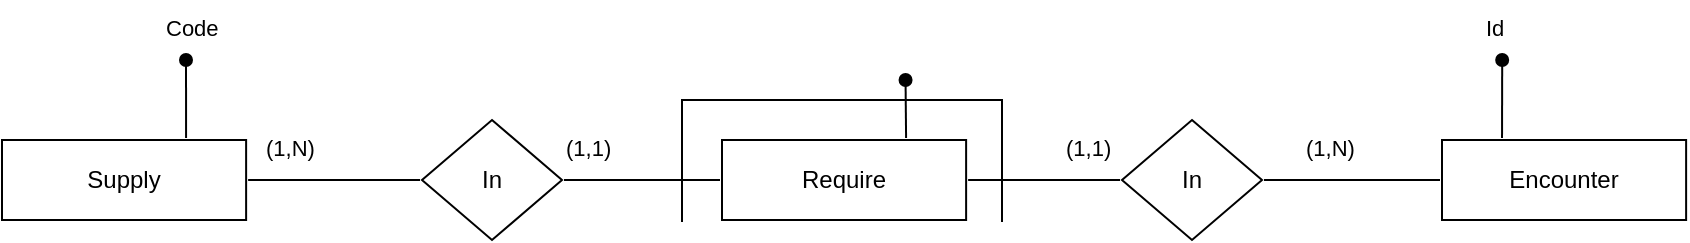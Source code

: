 <mxfile version="27.0.6">
  <diagram name="Pagina-1" id="jnfE3Ft50_rfr89Omhcl">
    <mxGraphModel dx="946" dy="644" grid="1" gridSize="10" guides="1" tooltips="1" connect="1" arrows="1" fold="1" page="1" pageScale="1" pageWidth="827" pageHeight="1169" math="0" shadow="0">
      <root>
        <mxCell id="0" />
        <mxCell id="1" parent="0" />
        <mxCell id="PLDTmC6klRQa-prjhH-m-1" style="edgeStyle=none;rounded=0;orthogonalLoop=1;jettySize=auto;html=1;endArrow=none;startFill=0;" edge="1" parent="1">
          <mxGeometry relative="1" as="geometry">
            <mxPoint x="360" y="331" as="targetPoint" />
            <mxPoint x="520" y="331" as="sourcePoint" />
            <Array as="points">
              <mxPoint x="520" y="270" />
              <mxPoint x="440" y="270" />
              <mxPoint x="360" y="270" />
            </Array>
          </mxGeometry>
        </mxCell>
        <mxCell id="PLDTmC6klRQa-prjhH-m-2" style="edgeStyle=none;rounded=0;orthogonalLoop=1;jettySize=auto;html=1;exitX=0.75;exitY=0;exitDx=0;exitDy=0;endArrow=oval;endFill=1;" edge="1" parent="1" source="PLDTmC6klRQa-prjhH-m-3">
          <mxGeometry relative="1" as="geometry">
            <mxPoint x="471.778" y="260" as="targetPoint" />
          </mxGeometry>
        </mxCell>
        <mxCell id="PLDTmC6klRQa-prjhH-m-3" value="Require" style="whiteSpace=wrap;html=1;align=center;perimeterSpacing=1;rounded=0;strokeWidth=1;strokeColor=light-dark(#000000,#000000);fillStyle=solid;gradientColor=none;fillColor=light-dark(#FFFFFF,#FFFFFF);perimeter=rectanglePerimeter;fixDash=0;" vertex="1" parent="1">
          <mxGeometry x="380" y="290" width="122.06" height="40" as="geometry" />
        </mxCell>
        <mxCell id="PLDTmC6klRQa-prjhH-m-4" value="" style="edgeStyle=orthogonalEdgeStyle;rounded=0;orthogonalLoop=1;jettySize=auto;html=1;endArrow=none;startFill=0;" edge="1" parent="1" source="PLDTmC6klRQa-prjhH-m-6" target="PLDTmC6klRQa-prjhH-m-3">
          <mxGeometry relative="1" as="geometry" />
        </mxCell>
        <mxCell id="PLDTmC6klRQa-prjhH-m-5" value="" style="edgeStyle=none;rounded=0;orthogonalLoop=1;jettySize=auto;html=1;endArrow=none;startFill=0;" edge="1" parent="1" source="PLDTmC6klRQa-prjhH-m-6" target="PLDTmC6klRQa-prjhH-m-12">
          <mxGeometry relative="1" as="geometry" />
        </mxCell>
        <mxCell id="PLDTmC6klRQa-prjhH-m-6" value="In" style="shape=rhombus;perimeter=rhombusPerimeter;whiteSpace=wrap;html=1;align=center;fillColor=light-dark(#FFFFFF,#FFFFFF);strokeColor=light-dark(#000000,#000000);fillStyle=solid;fontColor=light-dark(#000000,#000000);perimeterSpacing=1;gradientColor=none;" vertex="1" parent="1">
          <mxGeometry x="580" y="280" width="70" height="60" as="geometry" />
        </mxCell>
        <mxCell id="PLDTmC6klRQa-prjhH-m-7" value="" style="rounded=0;orthogonalLoop=1;jettySize=auto;html=1;endArrow=none;startFill=0;" edge="1" parent="1" source="PLDTmC6klRQa-prjhH-m-8" target="PLDTmC6klRQa-prjhH-m-3">
          <mxGeometry relative="1" as="geometry" />
        </mxCell>
        <mxCell id="PLDTmC6klRQa-prjhH-m-8" value="In" style="shape=rhombus;perimeter=rhombusPerimeter;whiteSpace=wrap;html=1;align=center;fillColor=light-dark(#FFFFFF,#FFFFFF);strokeColor=light-dark(#000000,#000000);fillStyle=solid;fontColor=light-dark(#000000,#000000);perimeterSpacing=1;gradientColor=none;" vertex="1" parent="1">
          <mxGeometry x="230" y="280" width="70" height="60" as="geometry" />
        </mxCell>
        <mxCell id="PLDTmC6klRQa-prjhH-m-9" value="&lt;span style=&quot;color: rgb(0, 0, 0); font-family: Helvetica; font-size: 11px; font-style: normal; font-variant-ligatures: normal; font-variant-caps: normal; font-weight: 400; letter-spacing: normal; orphans: 2; text-align: center; text-indent: 0px; text-transform: none; widows: 2; word-spacing: 0px; -webkit-text-stroke-width: 0px; white-space: nowrap; background-color: rgb(255, 255, 255); text-decoration-thickness: initial; text-decoration-style: initial; text-decoration-color: initial; float: none; display: inline !important;&quot;&gt;(1,1)&lt;/span&gt;" style="text;whiteSpace=wrap;html=1;" vertex="1" parent="1">
          <mxGeometry x="300" y="280" width="30" height="30" as="geometry" />
        </mxCell>
        <mxCell id="PLDTmC6klRQa-prjhH-m-10" value="&lt;span style=&quot;color: rgb(0, 0, 0); font-family: Helvetica; font-size: 11px; font-style: normal; font-variant-ligatures: normal; font-variant-caps: normal; font-weight: 400; letter-spacing: normal; orphans: 2; text-align: center; text-indent: 0px; text-transform: none; widows: 2; word-spacing: 0px; -webkit-text-stroke-width: 0px; white-space: nowrap; background-color: rgb(255, 255, 255); text-decoration-thickness: initial; text-decoration-style: initial; text-decoration-color: initial; float: none; display: inline !important;&quot;&gt;(1,1)&lt;/span&gt;" style="text;whiteSpace=wrap;html=1;" vertex="1" parent="1">
          <mxGeometry x="550" y="280" width="30" height="30" as="geometry" />
        </mxCell>
        <mxCell id="PLDTmC6klRQa-prjhH-m-11" style="edgeStyle=none;rounded=0;orthogonalLoop=1;jettySize=auto;html=1;exitX=0.25;exitY=0;exitDx=0;exitDy=0;endArrow=oval;endFill=1;" edge="1" parent="1" source="PLDTmC6klRQa-prjhH-m-12">
          <mxGeometry relative="1" as="geometry">
            <mxPoint x="770.095" y="250" as="targetPoint" />
          </mxGeometry>
        </mxCell>
        <mxCell id="PLDTmC6klRQa-prjhH-m-12" value="Encounter" style="whiteSpace=wrap;html=1;align=center;perimeterSpacing=1;rounded=0;strokeWidth=1;strokeColor=light-dark(#000000,#000000);fillStyle=solid;gradientColor=none;fillColor=light-dark(#FFFFFF,#FFFFFF);perimeter=rectanglePerimeter;fixDash=0;" vertex="1" parent="1">
          <mxGeometry x="740" y="290" width="122.06" height="40" as="geometry" />
        </mxCell>
        <mxCell id="PLDTmC6klRQa-prjhH-m-13" style="edgeStyle=none;rounded=0;orthogonalLoop=1;jettySize=auto;html=1;exitX=1;exitY=0.5;exitDx=0;exitDy=0;entryX=0;entryY=0.5;entryDx=0;entryDy=0;endArrow=none;endFill=1;startFill=0;" edge="1" parent="1" source="PLDTmC6klRQa-prjhH-m-15" target="PLDTmC6klRQa-prjhH-m-8">
          <mxGeometry relative="1" as="geometry" />
        </mxCell>
        <mxCell id="PLDTmC6klRQa-prjhH-m-14" style="edgeStyle=none;rounded=0;orthogonalLoop=1;jettySize=auto;html=1;exitX=0.75;exitY=0;exitDx=0;exitDy=0;endArrow=oval;endFill=1;" edge="1" parent="1" source="PLDTmC6klRQa-prjhH-m-15">
          <mxGeometry relative="1" as="geometry">
            <mxPoint x="112" y="250" as="targetPoint" />
          </mxGeometry>
        </mxCell>
        <mxCell id="PLDTmC6klRQa-prjhH-m-15" value="&lt;span style=&quot;text-wrap-mode: nowrap;&quot;&gt;Supply&lt;/span&gt;" style="whiteSpace=wrap;html=1;align=center;perimeterSpacing=1;rounded=0;strokeWidth=1;strokeColor=light-dark(#000000,#000000);fillStyle=solid;gradientColor=none;fillColor=light-dark(#FFFFFF,#FFFFFF);perimeter=rectanglePerimeter;fixDash=0;" vertex="1" parent="1">
          <mxGeometry x="20" y="290" width="122.06" height="40" as="geometry" />
        </mxCell>
        <mxCell id="PLDTmC6klRQa-prjhH-m-16" value="&lt;span style=&quot;color: rgb(0, 0, 0); font-family: Helvetica; font-size: 11px; font-style: normal; font-variant-ligatures: normal; font-variant-caps: normal; font-weight: 400; letter-spacing: normal; orphans: 2; text-align: center; text-indent: 0px; text-transform: none; widows: 2; word-spacing: 0px; -webkit-text-stroke-width: 0px; white-space: nowrap; background-color: rgb(255, 255, 255); text-decoration-thickness: initial; text-decoration-style: initial; text-decoration-color: initial; display: inline !important; float: none;&quot;&gt;(1,N)&lt;/span&gt;" style="text;whiteSpace=wrap;html=1;" vertex="1" parent="1">
          <mxGeometry x="670" y="280" width="60" height="40" as="geometry" />
        </mxCell>
        <mxCell id="PLDTmC6klRQa-prjhH-m-17" value="&lt;div style=&quot;text-align: center;&quot;&gt;&lt;span style=&quot;font-size: 11px; text-wrap-mode: nowrap; background-color: rgb(255, 255, 255);&quot;&gt;Code&lt;/span&gt;&lt;/div&gt;" style="text;whiteSpace=wrap;html=1;" vertex="1" parent="1">
          <mxGeometry x="100" y="220" width="60" height="40" as="geometry" />
        </mxCell>
        <mxCell id="PLDTmC6klRQa-prjhH-m-18" value="&lt;div style=&quot;text-align: center;&quot;&gt;&lt;span style=&quot;color: light-dark(rgb(0, 0, 0), rgb(255, 255, 255)); font-size: 11px; text-wrap-mode: nowrap; background-color: rgb(255, 255, 255);&quot;&gt;Id&lt;/span&gt;&lt;/div&gt;" style="text;whiteSpace=wrap;html=1;" vertex="1" parent="1">
          <mxGeometry x="760" y="220" width="20" height="20" as="geometry" />
        </mxCell>
        <mxCell id="PLDTmC6klRQa-prjhH-m-19" value="&lt;span style=&quot;color: rgb(0, 0, 0); font-family: Helvetica; font-size: 11px; font-style: normal; font-variant-ligatures: normal; font-variant-caps: normal; font-weight: 400; letter-spacing: normal; orphans: 2; text-align: center; text-indent: 0px; text-transform: none; widows: 2; word-spacing: 0px; -webkit-text-stroke-width: 0px; white-space: nowrap; background-color: rgb(255, 255, 255); text-decoration-thickness: initial; text-decoration-style: initial; text-decoration-color: initial; display: inline !important; float: none;&quot;&gt;(1,N)&lt;/span&gt;" style="text;whiteSpace=wrap;html=1;" vertex="1" parent="1">
          <mxGeometry x="150" y="280" width="60" height="40" as="geometry" />
        </mxCell>
      </root>
    </mxGraphModel>
  </diagram>
</mxfile>

